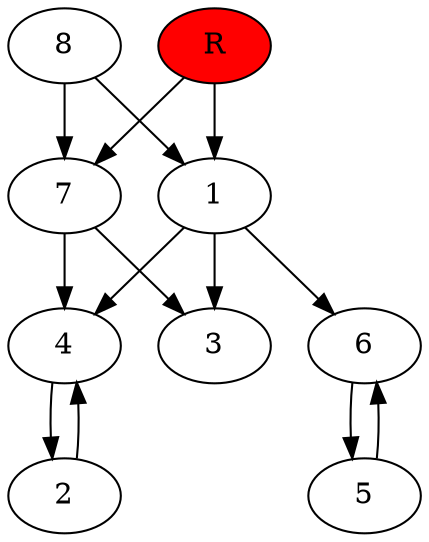 digraph prb17576 {
	1
	2
	3
	4
	5
	6
	7
	8
	R [fillcolor="#ff0000" style=filled]
	1 -> 3
	1 -> 4
	1 -> 6
	2 -> 4
	4 -> 2
	5 -> 6
	6 -> 5
	7 -> 3
	7 -> 4
	8 -> 1
	8 -> 7
	R -> 1
	R -> 7
}

